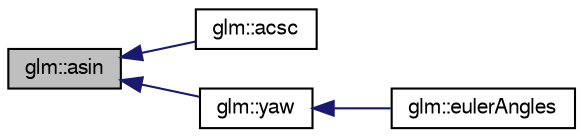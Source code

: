 digraph G
{
  bgcolor="transparent";
  edge [fontname="FreeSans",fontsize=10,labelfontname="FreeSans",labelfontsize=10];
  node [fontname="FreeSans",fontsize=10,shape=record];
  rankdir=LR;
  Node1 [label="glm::asin",height=0.2,width=0.4,color="black", fillcolor="grey75", style="filled" fontcolor="black"];
  Node1 -> Node2 [dir=back,color="midnightblue",fontsize=10,style="solid"];
  Node2 [label="glm::acsc",height=0.2,width=0.4,color="black",URL="$group__gtc__reciprocal.html#g921be8522fbf0a5cfc877e78fb9abed2"];
  Node1 -> Node3 [dir=back,color="midnightblue",fontsize=10,style="solid"];
  Node3 [label="glm::yaw",height=0.2,width=0.4,color="black",URL="$group__gtc__quaternion.html#g36e24dea9793778d8b1093daed17eba1"];
  Node3 -> Node4 [dir=back,color="midnightblue",fontsize=10,style="solid"];
  Node4 [label="glm::eulerAngles",height=0.2,width=0.4,color="black",URL="$group__gtc__quaternion.html#gb7f90472a816598e7bc7b3606dbadcac"];
}
